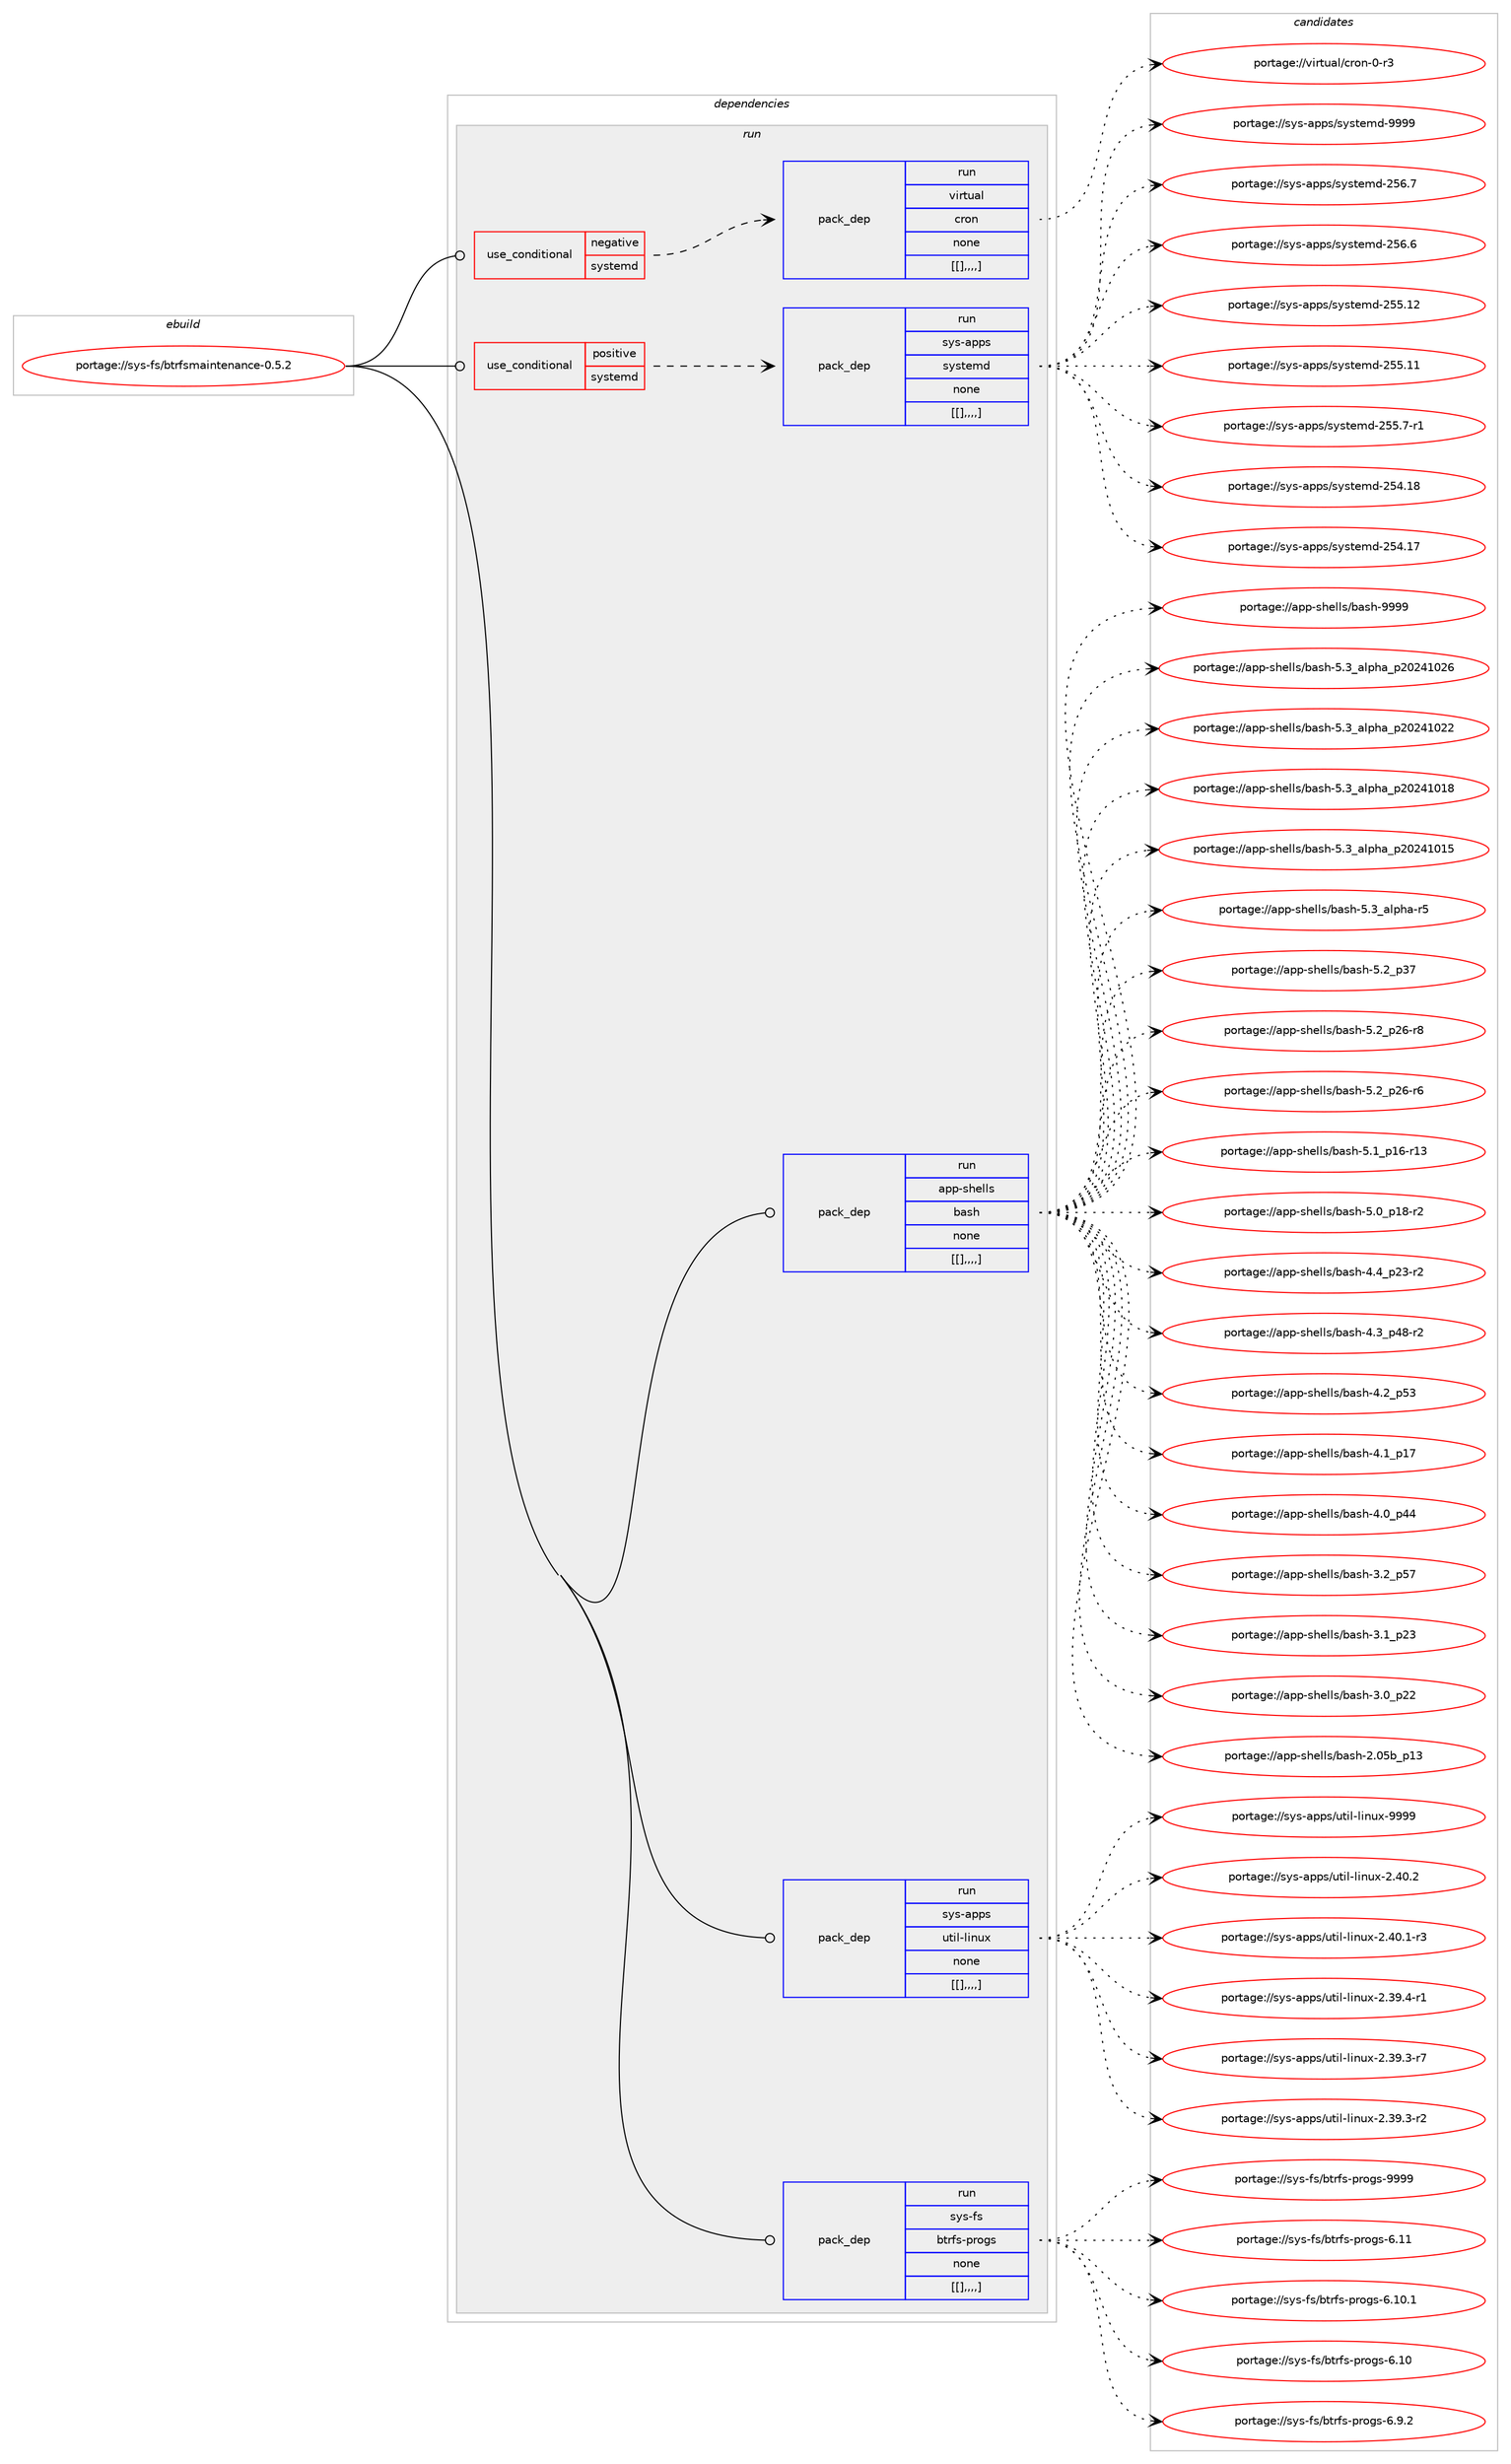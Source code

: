 digraph prolog {

# *************
# Graph options
# *************

newrank=true;
concentrate=true;
compound=true;
graph [rankdir=LR,fontname=Helvetica,fontsize=10,ranksep=1.5];#, ranksep=2.5, nodesep=0.2];
edge  [arrowhead=vee];
node  [fontname=Helvetica,fontsize=10];

# **********
# The ebuild
# **********

subgraph cluster_leftcol {
color=gray;
label=<<i>ebuild</i>>;
id [label="portage://sys-fs/btrfsmaintenance-0.5.2", color=red, width=4, href="../sys-fs/btrfsmaintenance-0.5.2.svg"];
}

# ****************
# The dependencies
# ****************

subgraph cluster_midcol {
color=gray;
label=<<i>dependencies</i>>;
subgraph cluster_compile {
fillcolor="#eeeeee";
style=filled;
label=<<i>compile</i>>;
}
subgraph cluster_compileandrun {
fillcolor="#eeeeee";
style=filled;
label=<<i>compile and run</i>>;
}
subgraph cluster_run {
fillcolor="#eeeeee";
style=filled;
label=<<i>run</i>>;
subgraph cond122845 {
dependency459364 [label=<<TABLE BORDER="0" CELLBORDER="1" CELLSPACING="0" CELLPADDING="4"><TR><TD ROWSPAN="3" CELLPADDING="10">use_conditional</TD></TR><TR><TD>negative</TD></TR><TR><TD>systemd</TD></TR></TABLE>>, shape=none, color=red];
subgraph pack333288 {
dependency459399 [label=<<TABLE BORDER="0" CELLBORDER="1" CELLSPACING="0" CELLPADDING="4" WIDTH="220"><TR><TD ROWSPAN="6" CELLPADDING="30">pack_dep</TD></TR><TR><TD WIDTH="110">run</TD></TR><TR><TD>virtual</TD></TR><TR><TD>cron</TD></TR><TR><TD>none</TD></TR><TR><TD>[[],,,,]</TD></TR></TABLE>>, shape=none, color=blue];
}
dependency459364:e -> dependency459399:w [weight=20,style="dashed",arrowhead="vee"];
}
id:e -> dependency459364:w [weight=20,style="solid",arrowhead="odot"];
subgraph cond122855 {
dependency459444 [label=<<TABLE BORDER="0" CELLBORDER="1" CELLSPACING="0" CELLPADDING="4"><TR><TD ROWSPAN="3" CELLPADDING="10">use_conditional</TD></TR><TR><TD>positive</TD></TR><TR><TD>systemd</TD></TR></TABLE>>, shape=none, color=red];
subgraph pack333354 {
dependency459495 [label=<<TABLE BORDER="0" CELLBORDER="1" CELLSPACING="0" CELLPADDING="4" WIDTH="220"><TR><TD ROWSPAN="6" CELLPADDING="30">pack_dep</TD></TR><TR><TD WIDTH="110">run</TD></TR><TR><TD>sys-apps</TD></TR><TR><TD>systemd</TD></TR><TR><TD>none</TD></TR><TR><TD>[[],,,,]</TD></TR></TABLE>>, shape=none, color=blue];
}
dependency459444:e -> dependency459495:w [weight=20,style="dashed",arrowhead="vee"];
}
id:e -> dependency459444:w [weight=20,style="solid",arrowhead="odot"];
subgraph pack333392 {
dependency459512 [label=<<TABLE BORDER="0" CELLBORDER="1" CELLSPACING="0" CELLPADDING="4" WIDTH="220"><TR><TD ROWSPAN="6" CELLPADDING="30">pack_dep</TD></TR><TR><TD WIDTH="110">run</TD></TR><TR><TD>app-shells</TD></TR><TR><TD>bash</TD></TR><TR><TD>none</TD></TR><TR><TD>[[],,,,]</TD></TR></TABLE>>, shape=none, color=blue];
}
id:e -> dependency459512:w [weight=20,style="solid",arrowhead="odot"];
subgraph pack333395 {
dependency459516 [label=<<TABLE BORDER="0" CELLBORDER="1" CELLSPACING="0" CELLPADDING="4" WIDTH="220"><TR><TD ROWSPAN="6" CELLPADDING="30">pack_dep</TD></TR><TR><TD WIDTH="110">run</TD></TR><TR><TD>sys-apps</TD></TR><TR><TD>util-linux</TD></TR><TR><TD>none</TD></TR><TR><TD>[[],,,,]</TD></TR></TABLE>>, shape=none, color=blue];
}
id:e -> dependency459516:w [weight=20,style="solid",arrowhead="odot"];
subgraph pack333403 {
dependency459534 [label=<<TABLE BORDER="0" CELLBORDER="1" CELLSPACING="0" CELLPADDING="4" WIDTH="220"><TR><TD ROWSPAN="6" CELLPADDING="30">pack_dep</TD></TR><TR><TD WIDTH="110">run</TD></TR><TR><TD>sys-fs</TD></TR><TR><TD>btrfs-progs</TD></TR><TR><TD>none</TD></TR><TR><TD>[[],,,,]</TD></TR></TABLE>>, shape=none, color=blue];
}
id:e -> dependency459534:w [weight=20,style="solid",arrowhead="odot"];
}
}

# **************
# The candidates
# **************

subgraph cluster_choices {
rank=same;
color=gray;
label=<<i>candidates</i>>;

subgraph choice332182 {
color=black;
nodesep=1;
choice11810511411611797108479911411111045484511451 [label="portage://virtual/cron-0-r3", color=red, width=4,href="../virtual/cron-0-r3.svg"];
dependency459399:e -> choice11810511411611797108479911411111045484511451:w [style=dotted,weight="100"];
}
subgraph choice332194 {
color=black;
nodesep=1;
choice1151211154597112112115471151211151161011091004557575757 [label="portage://sys-apps/systemd-9999", color=red, width=4,href="../sys-apps/systemd-9999.svg"];
choice115121115459711211211547115121115116101109100455053544655 [label="portage://sys-apps/systemd-256.7", color=red, width=4,href="../sys-apps/systemd-256.7.svg"];
choice115121115459711211211547115121115116101109100455053544654 [label="portage://sys-apps/systemd-256.6", color=red, width=4,href="../sys-apps/systemd-256.6.svg"];
choice11512111545971121121154711512111511610110910045505353464950 [label="portage://sys-apps/systemd-255.12", color=red, width=4,href="../sys-apps/systemd-255.12.svg"];
choice11512111545971121121154711512111511610110910045505353464949 [label="portage://sys-apps/systemd-255.11", color=red, width=4,href="../sys-apps/systemd-255.11.svg"];
choice1151211154597112112115471151211151161011091004550535346554511449 [label="portage://sys-apps/systemd-255.7-r1", color=red, width=4,href="../sys-apps/systemd-255.7-r1.svg"];
choice11512111545971121121154711512111511610110910045505352464956 [label="portage://sys-apps/systemd-254.18", color=red, width=4,href="../sys-apps/systemd-254.18.svg"];
choice11512111545971121121154711512111511610110910045505352464955 [label="portage://sys-apps/systemd-254.17", color=red, width=4,href="../sys-apps/systemd-254.17.svg"];
dependency459495:e -> choice1151211154597112112115471151211151161011091004557575757:w [style=dotted,weight="100"];
dependency459495:e -> choice115121115459711211211547115121115116101109100455053544655:w [style=dotted,weight="100"];
dependency459495:e -> choice115121115459711211211547115121115116101109100455053544654:w [style=dotted,weight="100"];
dependency459495:e -> choice11512111545971121121154711512111511610110910045505353464950:w [style=dotted,weight="100"];
dependency459495:e -> choice11512111545971121121154711512111511610110910045505353464949:w [style=dotted,weight="100"];
dependency459495:e -> choice1151211154597112112115471151211151161011091004550535346554511449:w [style=dotted,weight="100"];
dependency459495:e -> choice11512111545971121121154711512111511610110910045505352464956:w [style=dotted,weight="100"];
dependency459495:e -> choice11512111545971121121154711512111511610110910045505352464955:w [style=dotted,weight="100"];
}
subgraph choice332208 {
color=black;
nodesep=1;
choice97112112451151041011081081154798971151044557575757 [label="portage://app-shells/bash-9999", color=red, width=4,href="../app-shells/bash-9999.svg"];
choice971121124511510410110810811547989711510445534651959710811210497951125048505249485054 [label="portage://app-shells/bash-5.3_alpha_p20241026", color=red, width=4,href="../app-shells/bash-5.3_alpha_p20241026.svg"];
choice971121124511510410110810811547989711510445534651959710811210497951125048505249485050 [label="portage://app-shells/bash-5.3_alpha_p20241022", color=red, width=4,href="../app-shells/bash-5.3_alpha_p20241022.svg"];
choice971121124511510410110810811547989711510445534651959710811210497951125048505249484956 [label="portage://app-shells/bash-5.3_alpha_p20241018", color=red, width=4,href="../app-shells/bash-5.3_alpha_p20241018.svg"];
choice971121124511510410110810811547989711510445534651959710811210497951125048505249484953 [label="portage://app-shells/bash-5.3_alpha_p20241015", color=red, width=4,href="../app-shells/bash-5.3_alpha_p20241015.svg"];
choice9711211245115104101108108115479897115104455346519597108112104974511453 [label="portage://app-shells/bash-5.3_alpha-r5", color=red, width=4,href="../app-shells/bash-5.3_alpha-r5.svg"];
choice971121124511510410110810811547989711510445534650951125155 [label="portage://app-shells/bash-5.2_p37", color=red, width=4,href="../app-shells/bash-5.2_p37.svg"];
choice9711211245115104101108108115479897115104455346509511250544511456 [label="portage://app-shells/bash-5.2_p26-r8", color=red, width=4,href="../app-shells/bash-5.2_p26-r8.svg"];
choice9711211245115104101108108115479897115104455346509511250544511454 [label="portage://app-shells/bash-5.2_p26-r6", color=red, width=4,href="../app-shells/bash-5.2_p26-r6.svg"];
choice971121124511510410110810811547989711510445534649951124954451144951 [label="portage://app-shells/bash-5.1_p16-r13", color=red, width=4,href="../app-shells/bash-5.1_p16-r13.svg"];
choice9711211245115104101108108115479897115104455346489511249564511450 [label="portage://app-shells/bash-5.0_p18-r2", color=red, width=4,href="../app-shells/bash-5.0_p18-r2.svg"];
choice9711211245115104101108108115479897115104455246529511250514511450 [label="portage://app-shells/bash-4.4_p23-r2", color=red, width=4,href="../app-shells/bash-4.4_p23-r2.svg"];
choice9711211245115104101108108115479897115104455246519511252564511450 [label="portage://app-shells/bash-4.3_p48-r2", color=red, width=4,href="../app-shells/bash-4.3_p48-r2.svg"];
choice971121124511510410110810811547989711510445524650951125351 [label="portage://app-shells/bash-4.2_p53", color=red, width=4,href="../app-shells/bash-4.2_p53.svg"];
choice971121124511510410110810811547989711510445524649951124955 [label="portage://app-shells/bash-4.1_p17", color=red, width=4,href="../app-shells/bash-4.1_p17.svg"];
choice971121124511510410110810811547989711510445524648951125252 [label="portage://app-shells/bash-4.0_p44", color=red, width=4,href="../app-shells/bash-4.0_p44.svg"];
choice971121124511510410110810811547989711510445514650951125355 [label="portage://app-shells/bash-3.2_p57", color=red, width=4,href="../app-shells/bash-3.2_p57.svg"];
choice971121124511510410110810811547989711510445514649951125051 [label="portage://app-shells/bash-3.1_p23", color=red, width=4,href="../app-shells/bash-3.1_p23.svg"];
choice971121124511510410110810811547989711510445514648951125050 [label="portage://app-shells/bash-3.0_p22", color=red, width=4,href="../app-shells/bash-3.0_p22.svg"];
choice9711211245115104101108108115479897115104455046485398951124951 [label="portage://app-shells/bash-2.05b_p13", color=red, width=4,href="../app-shells/bash-2.05b_p13.svg"];
dependency459512:e -> choice97112112451151041011081081154798971151044557575757:w [style=dotted,weight="100"];
dependency459512:e -> choice971121124511510410110810811547989711510445534651959710811210497951125048505249485054:w [style=dotted,weight="100"];
dependency459512:e -> choice971121124511510410110810811547989711510445534651959710811210497951125048505249485050:w [style=dotted,weight="100"];
dependency459512:e -> choice971121124511510410110810811547989711510445534651959710811210497951125048505249484956:w [style=dotted,weight="100"];
dependency459512:e -> choice971121124511510410110810811547989711510445534651959710811210497951125048505249484953:w [style=dotted,weight="100"];
dependency459512:e -> choice9711211245115104101108108115479897115104455346519597108112104974511453:w [style=dotted,weight="100"];
dependency459512:e -> choice971121124511510410110810811547989711510445534650951125155:w [style=dotted,weight="100"];
dependency459512:e -> choice9711211245115104101108108115479897115104455346509511250544511456:w [style=dotted,weight="100"];
dependency459512:e -> choice9711211245115104101108108115479897115104455346509511250544511454:w [style=dotted,weight="100"];
dependency459512:e -> choice971121124511510410110810811547989711510445534649951124954451144951:w [style=dotted,weight="100"];
dependency459512:e -> choice9711211245115104101108108115479897115104455346489511249564511450:w [style=dotted,weight="100"];
dependency459512:e -> choice9711211245115104101108108115479897115104455246529511250514511450:w [style=dotted,weight="100"];
dependency459512:e -> choice9711211245115104101108108115479897115104455246519511252564511450:w [style=dotted,weight="100"];
dependency459512:e -> choice971121124511510410110810811547989711510445524650951125351:w [style=dotted,weight="100"];
dependency459512:e -> choice971121124511510410110810811547989711510445524649951124955:w [style=dotted,weight="100"];
dependency459512:e -> choice971121124511510410110810811547989711510445524648951125252:w [style=dotted,weight="100"];
dependency459512:e -> choice971121124511510410110810811547989711510445514650951125355:w [style=dotted,weight="100"];
dependency459512:e -> choice971121124511510410110810811547989711510445514649951125051:w [style=dotted,weight="100"];
dependency459512:e -> choice971121124511510410110810811547989711510445514648951125050:w [style=dotted,weight="100"];
dependency459512:e -> choice9711211245115104101108108115479897115104455046485398951124951:w [style=dotted,weight="100"];
}
subgraph choice332220 {
color=black;
nodesep=1;
choice115121115459711211211547117116105108451081051101171204557575757 [label="portage://sys-apps/util-linux-9999", color=red, width=4,href="../sys-apps/util-linux-9999.svg"];
choice1151211154597112112115471171161051084510810511011712045504652484650 [label="portage://sys-apps/util-linux-2.40.2", color=red, width=4,href="../sys-apps/util-linux-2.40.2.svg"];
choice11512111545971121121154711711610510845108105110117120455046524846494511451 [label="portage://sys-apps/util-linux-2.40.1-r3", color=red, width=4,href="../sys-apps/util-linux-2.40.1-r3.svg"];
choice11512111545971121121154711711610510845108105110117120455046515746524511449 [label="portage://sys-apps/util-linux-2.39.4-r1", color=red, width=4,href="../sys-apps/util-linux-2.39.4-r1.svg"];
choice11512111545971121121154711711610510845108105110117120455046515746514511455 [label="portage://sys-apps/util-linux-2.39.3-r7", color=red, width=4,href="../sys-apps/util-linux-2.39.3-r7.svg"];
choice11512111545971121121154711711610510845108105110117120455046515746514511450 [label="portage://sys-apps/util-linux-2.39.3-r2", color=red, width=4,href="../sys-apps/util-linux-2.39.3-r2.svg"];
dependency459516:e -> choice115121115459711211211547117116105108451081051101171204557575757:w [style=dotted,weight="100"];
dependency459516:e -> choice1151211154597112112115471171161051084510810511011712045504652484650:w [style=dotted,weight="100"];
dependency459516:e -> choice11512111545971121121154711711610510845108105110117120455046524846494511451:w [style=dotted,weight="100"];
dependency459516:e -> choice11512111545971121121154711711610510845108105110117120455046515746524511449:w [style=dotted,weight="100"];
dependency459516:e -> choice11512111545971121121154711711610510845108105110117120455046515746514511455:w [style=dotted,weight="100"];
dependency459516:e -> choice11512111545971121121154711711610510845108105110117120455046515746514511450:w [style=dotted,weight="100"];
}
subgraph choice332230 {
color=black;
nodesep=1;
choice115121115451021154798116114102115451121141111031154557575757 [label="portage://sys-fs/btrfs-progs-9999", color=red, width=4,href="../sys-fs/btrfs-progs-9999.svg"];
choice115121115451021154798116114102115451121141111031154554464949 [label="portage://sys-fs/btrfs-progs-6.11", color=red, width=4,href="../sys-fs/btrfs-progs-6.11.svg"];
choice1151211154510211547981161141021154511211411110311545544649484649 [label="portage://sys-fs/btrfs-progs-6.10.1", color=red, width=4,href="../sys-fs/btrfs-progs-6.10.1.svg"];
choice115121115451021154798116114102115451121141111031154554464948 [label="portage://sys-fs/btrfs-progs-6.10", color=red, width=4,href="../sys-fs/btrfs-progs-6.10.svg"];
choice11512111545102115479811611410211545112114111103115455446574650 [label="portage://sys-fs/btrfs-progs-6.9.2", color=red, width=4,href="../sys-fs/btrfs-progs-6.9.2.svg"];
dependency459534:e -> choice115121115451021154798116114102115451121141111031154557575757:w [style=dotted,weight="100"];
dependency459534:e -> choice115121115451021154798116114102115451121141111031154554464949:w [style=dotted,weight="100"];
dependency459534:e -> choice1151211154510211547981161141021154511211411110311545544649484649:w [style=dotted,weight="100"];
dependency459534:e -> choice115121115451021154798116114102115451121141111031154554464948:w [style=dotted,weight="100"];
dependency459534:e -> choice11512111545102115479811611410211545112114111103115455446574650:w [style=dotted,weight="100"];
}
}

}
